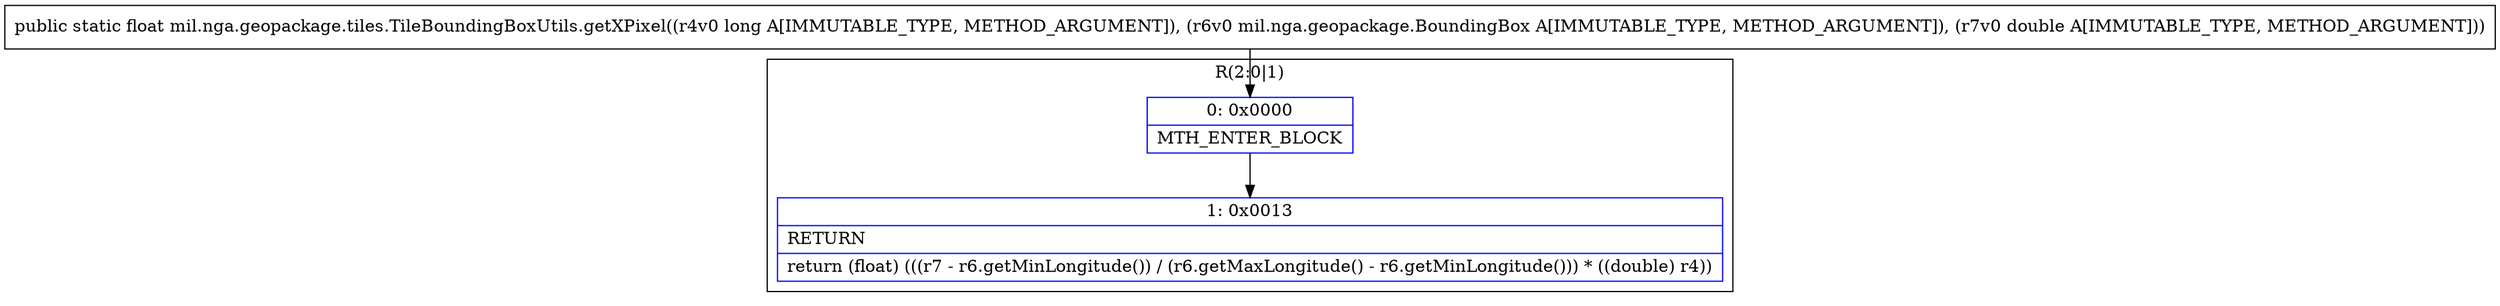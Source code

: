 digraph "CFG formil.nga.geopackage.tiles.TileBoundingBoxUtils.getXPixel(JLmil\/nga\/geopackage\/BoundingBox;D)F" {
subgraph cluster_Region_1219202811 {
label = "R(2:0|1)";
node [shape=record,color=blue];
Node_0 [shape=record,label="{0\:\ 0x0000|MTH_ENTER_BLOCK\l}"];
Node_1 [shape=record,label="{1\:\ 0x0013|RETURN\l|return (float) (((r7 \- r6.getMinLongitude()) \/ (r6.getMaxLongitude() \- r6.getMinLongitude())) * ((double) r4))\l}"];
}
MethodNode[shape=record,label="{public static float mil.nga.geopackage.tiles.TileBoundingBoxUtils.getXPixel((r4v0 long A[IMMUTABLE_TYPE, METHOD_ARGUMENT]), (r6v0 mil.nga.geopackage.BoundingBox A[IMMUTABLE_TYPE, METHOD_ARGUMENT]), (r7v0 double A[IMMUTABLE_TYPE, METHOD_ARGUMENT])) }"];
MethodNode -> Node_0;
Node_0 -> Node_1;
}

